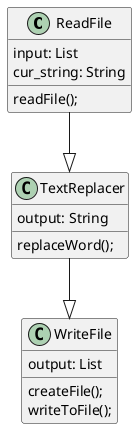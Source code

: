 @startuml

ReadFile --|> TextReplacer
TextReplacer  --|> WriteFile

class WriteFile {
output: List
createFile();
writeToFile();
}

class TextReplacer {
output: String
replaceWord();
}

class ReadFile {
input: List
cur_string: String
readFile();
}

@enduml